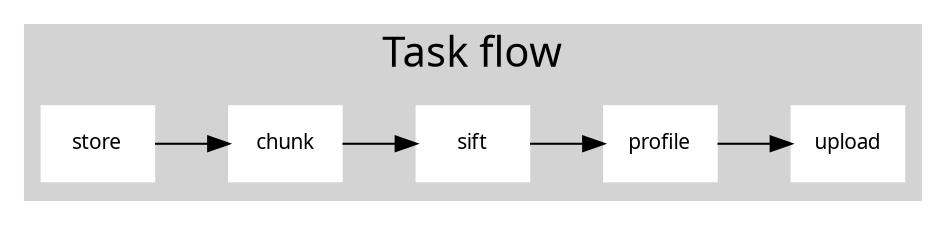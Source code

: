 # http://www.graphviz.org/content/cluster

digraph G {
      rankdir=LR;

  edge [fontname = "Handlee"];
  
     graph [fontsize=10 fontname="Handlee"];
    node [shape=record fontsize=10 fontname="Handlee"];

  bgcolor=transparent;
    
  subgraph cluster_0 {
    style=filled;
    color=lightgrey;
    node [color=white,style=filled];
    store -> chunk -> sift -> profile -> upload;
    label = "Task flow";
    fontsize = 20;
  }
}

